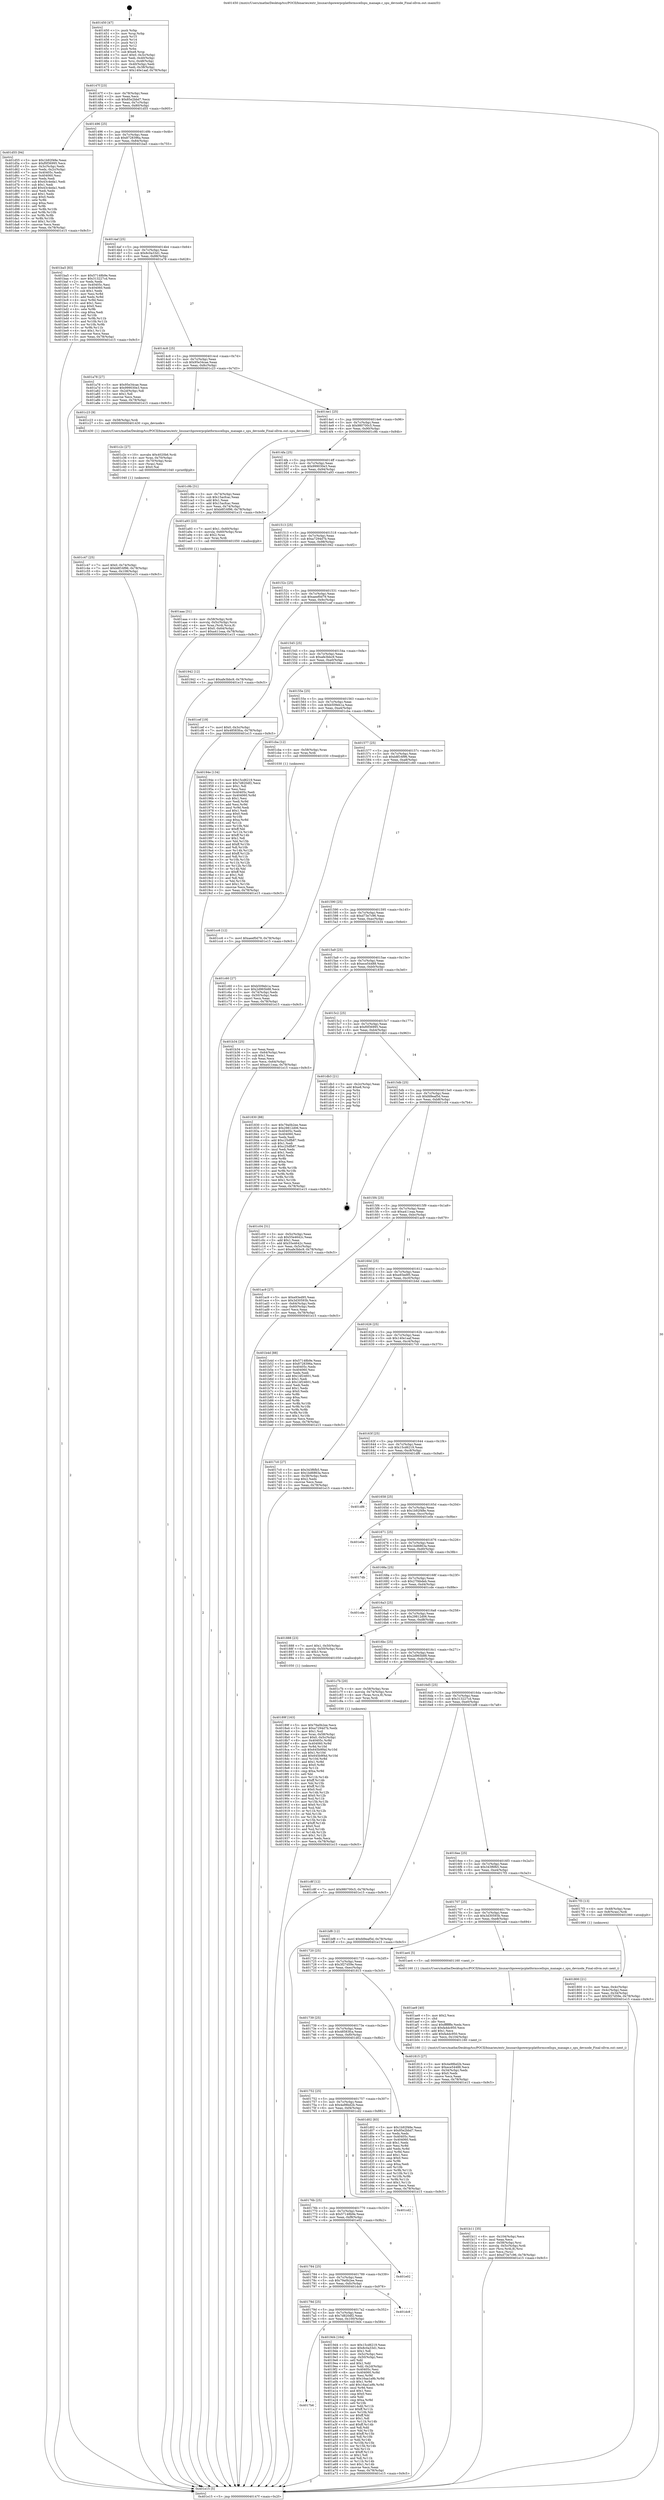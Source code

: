 digraph "0x401450" {
  label = "0x401450 (/mnt/c/Users/mathe/Desktop/tcc/POCII/binaries/extr_linuxarchpowerpcplatformscellspu_manage.c_spu_devnode_Final-ollvm.out::main(0))"
  labelloc = "t"
  node[shape=record]

  Entry [label="",width=0.3,height=0.3,shape=circle,fillcolor=black,style=filled]
  "0x40147f" [label="{
     0x40147f [23]\l
     | [instrs]\l
     &nbsp;&nbsp;0x40147f \<+3\>: mov -0x78(%rbp),%eax\l
     &nbsp;&nbsp;0x401482 \<+2\>: mov %eax,%ecx\l
     &nbsp;&nbsp;0x401484 \<+6\>: sub $0x85e2bbd7,%ecx\l
     &nbsp;&nbsp;0x40148a \<+3\>: mov %eax,-0x7c(%rbp)\l
     &nbsp;&nbsp;0x40148d \<+3\>: mov %ecx,-0x80(%rbp)\l
     &nbsp;&nbsp;0x401490 \<+6\>: je 0000000000401d55 \<main+0x905\>\l
  }"]
  "0x401d55" [label="{
     0x401d55 [94]\l
     | [instrs]\l
     &nbsp;&nbsp;0x401d55 \<+5\>: mov $0x1b92f48e,%eax\l
     &nbsp;&nbsp;0x401d5a \<+5\>: mov $0xf0f36995,%ecx\l
     &nbsp;&nbsp;0x401d5f \<+3\>: mov -0x3c(%rbp),%edx\l
     &nbsp;&nbsp;0x401d62 \<+3\>: mov %edx,-0x2c(%rbp)\l
     &nbsp;&nbsp;0x401d65 \<+7\>: mov 0x40405c,%edx\l
     &nbsp;&nbsp;0x401d6c \<+7\>: mov 0x404060,%esi\l
     &nbsp;&nbsp;0x401d73 \<+2\>: mov %edx,%edi\l
     &nbsp;&nbsp;0x401d75 \<+6\>: sub $0x43c4eda1,%edi\l
     &nbsp;&nbsp;0x401d7b \<+3\>: sub $0x1,%edi\l
     &nbsp;&nbsp;0x401d7e \<+6\>: add $0x43c4eda1,%edi\l
     &nbsp;&nbsp;0x401d84 \<+3\>: imul %edi,%edx\l
     &nbsp;&nbsp;0x401d87 \<+3\>: and $0x1,%edx\l
     &nbsp;&nbsp;0x401d8a \<+3\>: cmp $0x0,%edx\l
     &nbsp;&nbsp;0x401d8d \<+4\>: sete %r8b\l
     &nbsp;&nbsp;0x401d91 \<+3\>: cmp $0xa,%esi\l
     &nbsp;&nbsp;0x401d94 \<+4\>: setl %r9b\l
     &nbsp;&nbsp;0x401d98 \<+3\>: mov %r8b,%r10b\l
     &nbsp;&nbsp;0x401d9b \<+3\>: and %r9b,%r10b\l
     &nbsp;&nbsp;0x401d9e \<+3\>: xor %r9b,%r8b\l
     &nbsp;&nbsp;0x401da1 \<+3\>: or %r8b,%r10b\l
     &nbsp;&nbsp;0x401da4 \<+4\>: test $0x1,%r10b\l
     &nbsp;&nbsp;0x401da8 \<+3\>: cmovne %ecx,%eax\l
     &nbsp;&nbsp;0x401dab \<+3\>: mov %eax,-0x78(%rbp)\l
     &nbsp;&nbsp;0x401dae \<+5\>: jmp 0000000000401e15 \<main+0x9c5\>\l
  }"]
  "0x401496" [label="{
     0x401496 [25]\l
     | [instrs]\l
     &nbsp;&nbsp;0x401496 \<+5\>: jmp 000000000040149b \<main+0x4b\>\l
     &nbsp;&nbsp;0x40149b \<+3\>: mov -0x7c(%rbp),%eax\l
     &nbsp;&nbsp;0x40149e \<+5\>: sub $0x8728396a,%eax\l
     &nbsp;&nbsp;0x4014a3 \<+6\>: mov %eax,-0x84(%rbp)\l
     &nbsp;&nbsp;0x4014a9 \<+6\>: je 0000000000401ba5 \<main+0x755\>\l
  }"]
  Exit [label="",width=0.3,height=0.3,shape=circle,fillcolor=black,style=filled,peripheries=2]
  "0x401ba5" [label="{
     0x401ba5 [83]\l
     | [instrs]\l
     &nbsp;&nbsp;0x401ba5 \<+5\>: mov $0x57148b9e,%eax\l
     &nbsp;&nbsp;0x401baa \<+5\>: mov $0x313227cd,%ecx\l
     &nbsp;&nbsp;0x401baf \<+2\>: xor %edx,%edx\l
     &nbsp;&nbsp;0x401bb1 \<+7\>: mov 0x40405c,%esi\l
     &nbsp;&nbsp;0x401bb8 \<+7\>: mov 0x404060,%edi\l
     &nbsp;&nbsp;0x401bbf \<+3\>: sub $0x1,%edx\l
     &nbsp;&nbsp;0x401bc2 \<+3\>: mov %esi,%r8d\l
     &nbsp;&nbsp;0x401bc5 \<+3\>: add %edx,%r8d\l
     &nbsp;&nbsp;0x401bc8 \<+4\>: imul %r8d,%esi\l
     &nbsp;&nbsp;0x401bcc \<+3\>: and $0x1,%esi\l
     &nbsp;&nbsp;0x401bcf \<+3\>: cmp $0x0,%esi\l
     &nbsp;&nbsp;0x401bd2 \<+4\>: sete %r9b\l
     &nbsp;&nbsp;0x401bd6 \<+3\>: cmp $0xa,%edi\l
     &nbsp;&nbsp;0x401bd9 \<+4\>: setl %r10b\l
     &nbsp;&nbsp;0x401bdd \<+3\>: mov %r9b,%r11b\l
     &nbsp;&nbsp;0x401be0 \<+3\>: and %r10b,%r11b\l
     &nbsp;&nbsp;0x401be3 \<+3\>: xor %r10b,%r9b\l
     &nbsp;&nbsp;0x401be6 \<+3\>: or %r9b,%r11b\l
     &nbsp;&nbsp;0x401be9 \<+4\>: test $0x1,%r11b\l
     &nbsp;&nbsp;0x401bed \<+3\>: cmovne %ecx,%eax\l
     &nbsp;&nbsp;0x401bf0 \<+3\>: mov %eax,-0x78(%rbp)\l
     &nbsp;&nbsp;0x401bf3 \<+5\>: jmp 0000000000401e15 \<main+0x9c5\>\l
  }"]
  "0x4014af" [label="{
     0x4014af [25]\l
     | [instrs]\l
     &nbsp;&nbsp;0x4014af \<+5\>: jmp 00000000004014b4 \<main+0x64\>\l
     &nbsp;&nbsp;0x4014b4 \<+3\>: mov -0x7c(%rbp),%eax\l
     &nbsp;&nbsp;0x4014b7 \<+5\>: sub $0x8c0a33d1,%eax\l
     &nbsp;&nbsp;0x4014bc \<+6\>: mov %eax,-0x88(%rbp)\l
     &nbsp;&nbsp;0x4014c2 \<+6\>: je 0000000000401a78 \<main+0x628\>\l
  }"]
  "0x401cc6" [label="{
     0x401cc6 [12]\l
     | [instrs]\l
     &nbsp;&nbsp;0x401cc6 \<+7\>: movl $0xaeef0d79,-0x78(%rbp)\l
     &nbsp;&nbsp;0x401ccd \<+5\>: jmp 0000000000401e15 \<main+0x9c5\>\l
  }"]
  "0x401a78" [label="{
     0x401a78 [27]\l
     | [instrs]\l
     &nbsp;&nbsp;0x401a78 \<+5\>: mov $0x95e34cae,%eax\l
     &nbsp;&nbsp;0x401a7d \<+5\>: mov $0x999030e3,%ecx\l
     &nbsp;&nbsp;0x401a82 \<+3\>: mov -0x2d(%rbp),%dl\l
     &nbsp;&nbsp;0x401a85 \<+3\>: test $0x1,%dl\l
     &nbsp;&nbsp;0x401a88 \<+3\>: cmovne %ecx,%eax\l
     &nbsp;&nbsp;0x401a8b \<+3\>: mov %eax,-0x78(%rbp)\l
     &nbsp;&nbsp;0x401a8e \<+5\>: jmp 0000000000401e15 \<main+0x9c5\>\l
  }"]
  "0x4014c8" [label="{
     0x4014c8 [25]\l
     | [instrs]\l
     &nbsp;&nbsp;0x4014c8 \<+5\>: jmp 00000000004014cd \<main+0x7d\>\l
     &nbsp;&nbsp;0x4014cd \<+3\>: mov -0x7c(%rbp),%eax\l
     &nbsp;&nbsp;0x4014d0 \<+5\>: sub $0x95e34cae,%eax\l
     &nbsp;&nbsp;0x4014d5 \<+6\>: mov %eax,-0x8c(%rbp)\l
     &nbsp;&nbsp;0x4014db \<+6\>: je 0000000000401c23 \<main+0x7d3\>\l
  }"]
  "0x401c8f" [label="{
     0x401c8f [12]\l
     | [instrs]\l
     &nbsp;&nbsp;0x401c8f \<+7\>: movl $0x980700c5,-0x78(%rbp)\l
     &nbsp;&nbsp;0x401c96 \<+5\>: jmp 0000000000401e15 \<main+0x9c5\>\l
  }"]
  "0x401c23" [label="{
     0x401c23 [9]\l
     | [instrs]\l
     &nbsp;&nbsp;0x401c23 \<+4\>: mov -0x58(%rbp),%rdi\l
     &nbsp;&nbsp;0x401c27 \<+5\>: call 0000000000401430 \<spu_devnode\>\l
     | [calls]\l
     &nbsp;&nbsp;0x401430 \{1\} (/mnt/c/Users/mathe/Desktop/tcc/POCII/binaries/extr_linuxarchpowerpcplatformscellspu_manage.c_spu_devnode_Final-ollvm.out::spu_devnode)\l
  }"]
  "0x4014e1" [label="{
     0x4014e1 [25]\l
     | [instrs]\l
     &nbsp;&nbsp;0x4014e1 \<+5\>: jmp 00000000004014e6 \<main+0x96\>\l
     &nbsp;&nbsp;0x4014e6 \<+3\>: mov -0x7c(%rbp),%eax\l
     &nbsp;&nbsp;0x4014e9 \<+5\>: sub $0x980700c5,%eax\l
     &nbsp;&nbsp;0x4014ee \<+6\>: mov %eax,-0x90(%rbp)\l
     &nbsp;&nbsp;0x4014f4 \<+6\>: je 0000000000401c9b \<main+0x84b\>\l
  }"]
  "0x401c47" [label="{
     0x401c47 [25]\l
     | [instrs]\l
     &nbsp;&nbsp;0x401c47 \<+7\>: movl $0x0,-0x74(%rbp)\l
     &nbsp;&nbsp;0x401c4e \<+7\>: movl $0xb8f16f96,-0x78(%rbp)\l
     &nbsp;&nbsp;0x401c55 \<+6\>: mov %eax,-0x108(%rbp)\l
     &nbsp;&nbsp;0x401c5b \<+5\>: jmp 0000000000401e15 \<main+0x9c5\>\l
  }"]
  "0x401c9b" [label="{
     0x401c9b [31]\l
     | [instrs]\l
     &nbsp;&nbsp;0x401c9b \<+3\>: mov -0x74(%rbp),%eax\l
     &nbsp;&nbsp;0x401c9e \<+5\>: sub $0x15acfcac,%eax\l
     &nbsp;&nbsp;0x401ca3 \<+3\>: add $0x1,%eax\l
     &nbsp;&nbsp;0x401ca6 \<+5\>: add $0x15acfcac,%eax\l
     &nbsp;&nbsp;0x401cab \<+3\>: mov %eax,-0x74(%rbp)\l
     &nbsp;&nbsp;0x401cae \<+7\>: movl $0xb8f16f96,-0x78(%rbp)\l
     &nbsp;&nbsp;0x401cb5 \<+5\>: jmp 0000000000401e15 \<main+0x9c5\>\l
  }"]
  "0x4014fa" [label="{
     0x4014fa [25]\l
     | [instrs]\l
     &nbsp;&nbsp;0x4014fa \<+5\>: jmp 00000000004014ff \<main+0xaf\>\l
     &nbsp;&nbsp;0x4014ff \<+3\>: mov -0x7c(%rbp),%eax\l
     &nbsp;&nbsp;0x401502 \<+5\>: sub $0x999030e3,%eax\l
     &nbsp;&nbsp;0x401507 \<+6\>: mov %eax,-0x94(%rbp)\l
     &nbsp;&nbsp;0x40150d \<+6\>: je 0000000000401a93 \<main+0x643\>\l
  }"]
  "0x401c2c" [label="{
     0x401c2c [27]\l
     | [instrs]\l
     &nbsp;&nbsp;0x401c2c \<+10\>: movabs $0x4020b6,%rdi\l
     &nbsp;&nbsp;0x401c36 \<+4\>: mov %rax,-0x70(%rbp)\l
     &nbsp;&nbsp;0x401c3a \<+4\>: mov -0x70(%rbp),%rax\l
     &nbsp;&nbsp;0x401c3e \<+2\>: mov (%rax),%esi\l
     &nbsp;&nbsp;0x401c40 \<+2\>: mov $0x0,%al\l
     &nbsp;&nbsp;0x401c42 \<+5\>: call 0000000000401040 \<printf@plt\>\l
     | [calls]\l
     &nbsp;&nbsp;0x401040 \{1\} (unknown)\l
  }"]
  "0x401a93" [label="{
     0x401a93 [23]\l
     | [instrs]\l
     &nbsp;&nbsp;0x401a93 \<+7\>: movl $0x1,-0x60(%rbp)\l
     &nbsp;&nbsp;0x401a9a \<+4\>: movslq -0x60(%rbp),%rax\l
     &nbsp;&nbsp;0x401a9e \<+4\>: shl $0x2,%rax\l
     &nbsp;&nbsp;0x401aa2 \<+3\>: mov %rax,%rdi\l
     &nbsp;&nbsp;0x401aa5 \<+5\>: call 0000000000401050 \<malloc@plt\>\l
     | [calls]\l
     &nbsp;&nbsp;0x401050 \{1\} (unknown)\l
  }"]
  "0x401513" [label="{
     0x401513 [25]\l
     | [instrs]\l
     &nbsp;&nbsp;0x401513 \<+5\>: jmp 0000000000401518 \<main+0xc8\>\l
     &nbsp;&nbsp;0x401518 \<+3\>: mov -0x7c(%rbp),%eax\l
     &nbsp;&nbsp;0x40151b \<+5\>: sub $0xa7294d7b,%eax\l
     &nbsp;&nbsp;0x401520 \<+6\>: mov %eax,-0x98(%rbp)\l
     &nbsp;&nbsp;0x401526 \<+6\>: je 0000000000401942 \<main+0x4f2\>\l
  }"]
  "0x401b11" [label="{
     0x401b11 [35]\l
     | [instrs]\l
     &nbsp;&nbsp;0x401b11 \<+6\>: mov -0x104(%rbp),%ecx\l
     &nbsp;&nbsp;0x401b17 \<+3\>: imul %eax,%ecx\l
     &nbsp;&nbsp;0x401b1a \<+4\>: mov -0x58(%rbp),%rsi\l
     &nbsp;&nbsp;0x401b1e \<+4\>: movslq -0x5c(%rbp),%rdi\l
     &nbsp;&nbsp;0x401b22 \<+4\>: mov (%rsi,%rdi,8),%rsi\l
     &nbsp;&nbsp;0x401b26 \<+2\>: mov %ecx,(%rsi)\l
     &nbsp;&nbsp;0x401b28 \<+7\>: movl $0xd73e7c96,-0x78(%rbp)\l
     &nbsp;&nbsp;0x401b2f \<+5\>: jmp 0000000000401e15 \<main+0x9c5\>\l
  }"]
  "0x401942" [label="{
     0x401942 [12]\l
     | [instrs]\l
     &nbsp;&nbsp;0x401942 \<+7\>: movl $0xafe3bbc9,-0x78(%rbp)\l
     &nbsp;&nbsp;0x401949 \<+5\>: jmp 0000000000401e15 \<main+0x9c5\>\l
  }"]
  "0x40152c" [label="{
     0x40152c [25]\l
     | [instrs]\l
     &nbsp;&nbsp;0x40152c \<+5\>: jmp 0000000000401531 \<main+0xe1\>\l
     &nbsp;&nbsp;0x401531 \<+3\>: mov -0x7c(%rbp),%eax\l
     &nbsp;&nbsp;0x401534 \<+5\>: sub $0xaeef0d79,%eax\l
     &nbsp;&nbsp;0x401539 \<+6\>: mov %eax,-0x9c(%rbp)\l
     &nbsp;&nbsp;0x40153f \<+6\>: je 0000000000401cef \<main+0x89f\>\l
  }"]
  "0x401ae9" [label="{
     0x401ae9 [40]\l
     | [instrs]\l
     &nbsp;&nbsp;0x401ae9 \<+5\>: mov $0x2,%ecx\l
     &nbsp;&nbsp;0x401aee \<+1\>: cltd\l
     &nbsp;&nbsp;0x401aef \<+2\>: idiv %ecx\l
     &nbsp;&nbsp;0x401af1 \<+6\>: imul $0xfffffffe,%edx,%ecx\l
     &nbsp;&nbsp;0x401af7 \<+6\>: sub $0xfa4dc950,%ecx\l
     &nbsp;&nbsp;0x401afd \<+3\>: add $0x1,%ecx\l
     &nbsp;&nbsp;0x401b00 \<+6\>: add $0xfa4dc950,%ecx\l
     &nbsp;&nbsp;0x401b06 \<+6\>: mov %ecx,-0x104(%rbp)\l
     &nbsp;&nbsp;0x401b0c \<+5\>: call 0000000000401160 \<next_i\>\l
     | [calls]\l
     &nbsp;&nbsp;0x401160 \{1\} (/mnt/c/Users/mathe/Desktop/tcc/POCII/binaries/extr_linuxarchpowerpcplatformscellspu_manage.c_spu_devnode_Final-ollvm.out::next_i)\l
  }"]
  "0x401cef" [label="{
     0x401cef [19]\l
     | [instrs]\l
     &nbsp;&nbsp;0x401cef \<+7\>: movl $0x0,-0x3c(%rbp)\l
     &nbsp;&nbsp;0x401cf6 \<+7\>: movl $0x48583fca,-0x78(%rbp)\l
     &nbsp;&nbsp;0x401cfd \<+5\>: jmp 0000000000401e15 \<main+0x9c5\>\l
  }"]
  "0x401545" [label="{
     0x401545 [25]\l
     | [instrs]\l
     &nbsp;&nbsp;0x401545 \<+5\>: jmp 000000000040154a \<main+0xfa\>\l
     &nbsp;&nbsp;0x40154a \<+3\>: mov -0x7c(%rbp),%eax\l
     &nbsp;&nbsp;0x40154d \<+5\>: sub $0xafe3bbc9,%eax\l
     &nbsp;&nbsp;0x401552 \<+6\>: mov %eax,-0xa0(%rbp)\l
     &nbsp;&nbsp;0x401558 \<+6\>: je 000000000040194e \<main+0x4fe\>\l
  }"]
  "0x401aaa" [label="{
     0x401aaa [31]\l
     | [instrs]\l
     &nbsp;&nbsp;0x401aaa \<+4\>: mov -0x58(%rbp),%rdi\l
     &nbsp;&nbsp;0x401aae \<+4\>: movslq -0x5c(%rbp),%rcx\l
     &nbsp;&nbsp;0x401ab2 \<+4\>: mov %rax,(%rdi,%rcx,8)\l
     &nbsp;&nbsp;0x401ab6 \<+7\>: movl $0x0,-0x64(%rbp)\l
     &nbsp;&nbsp;0x401abd \<+7\>: movl $0xa411eaa,-0x78(%rbp)\l
     &nbsp;&nbsp;0x401ac4 \<+5\>: jmp 0000000000401e15 \<main+0x9c5\>\l
  }"]
  "0x40194e" [label="{
     0x40194e [134]\l
     | [instrs]\l
     &nbsp;&nbsp;0x40194e \<+5\>: mov $0x15cd6219,%eax\l
     &nbsp;&nbsp;0x401953 \<+5\>: mov $0x7d820df2,%ecx\l
     &nbsp;&nbsp;0x401958 \<+2\>: mov $0x1,%dl\l
     &nbsp;&nbsp;0x40195a \<+2\>: xor %esi,%esi\l
     &nbsp;&nbsp;0x40195c \<+7\>: mov 0x40405c,%edi\l
     &nbsp;&nbsp;0x401963 \<+8\>: mov 0x404060,%r8d\l
     &nbsp;&nbsp;0x40196b \<+3\>: sub $0x1,%esi\l
     &nbsp;&nbsp;0x40196e \<+3\>: mov %edi,%r9d\l
     &nbsp;&nbsp;0x401971 \<+3\>: add %esi,%r9d\l
     &nbsp;&nbsp;0x401974 \<+4\>: imul %r9d,%edi\l
     &nbsp;&nbsp;0x401978 \<+3\>: and $0x1,%edi\l
     &nbsp;&nbsp;0x40197b \<+3\>: cmp $0x0,%edi\l
     &nbsp;&nbsp;0x40197e \<+4\>: sete %r10b\l
     &nbsp;&nbsp;0x401982 \<+4\>: cmp $0xa,%r8d\l
     &nbsp;&nbsp;0x401986 \<+4\>: setl %r11b\l
     &nbsp;&nbsp;0x40198a \<+3\>: mov %r10b,%bl\l
     &nbsp;&nbsp;0x40198d \<+3\>: xor $0xff,%bl\l
     &nbsp;&nbsp;0x401990 \<+3\>: mov %r11b,%r14b\l
     &nbsp;&nbsp;0x401993 \<+4\>: xor $0xff,%r14b\l
     &nbsp;&nbsp;0x401997 \<+3\>: xor $0x1,%dl\l
     &nbsp;&nbsp;0x40199a \<+3\>: mov %bl,%r15b\l
     &nbsp;&nbsp;0x40199d \<+4\>: and $0xff,%r15b\l
     &nbsp;&nbsp;0x4019a1 \<+3\>: and %dl,%r10b\l
     &nbsp;&nbsp;0x4019a4 \<+3\>: mov %r14b,%r12b\l
     &nbsp;&nbsp;0x4019a7 \<+4\>: and $0xff,%r12b\l
     &nbsp;&nbsp;0x4019ab \<+3\>: and %dl,%r11b\l
     &nbsp;&nbsp;0x4019ae \<+3\>: or %r10b,%r15b\l
     &nbsp;&nbsp;0x4019b1 \<+3\>: or %r11b,%r12b\l
     &nbsp;&nbsp;0x4019b4 \<+3\>: xor %r12b,%r15b\l
     &nbsp;&nbsp;0x4019b7 \<+3\>: or %r14b,%bl\l
     &nbsp;&nbsp;0x4019ba \<+3\>: xor $0xff,%bl\l
     &nbsp;&nbsp;0x4019bd \<+3\>: or $0x1,%dl\l
     &nbsp;&nbsp;0x4019c0 \<+2\>: and %dl,%bl\l
     &nbsp;&nbsp;0x4019c2 \<+3\>: or %bl,%r15b\l
     &nbsp;&nbsp;0x4019c5 \<+4\>: test $0x1,%r15b\l
     &nbsp;&nbsp;0x4019c9 \<+3\>: cmovne %ecx,%eax\l
     &nbsp;&nbsp;0x4019cc \<+3\>: mov %eax,-0x78(%rbp)\l
     &nbsp;&nbsp;0x4019cf \<+5\>: jmp 0000000000401e15 \<main+0x9c5\>\l
  }"]
  "0x40155e" [label="{
     0x40155e [25]\l
     | [instrs]\l
     &nbsp;&nbsp;0x40155e \<+5\>: jmp 0000000000401563 \<main+0x113\>\l
     &nbsp;&nbsp;0x401563 \<+3\>: mov -0x7c(%rbp),%eax\l
     &nbsp;&nbsp;0x401566 \<+5\>: sub $0xb509eb1a,%eax\l
     &nbsp;&nbsp;0x40156b \<+6\>: mov %eax,-0xa4(%rbp)\l
     &nbsp;&nbsp;0x401571 \<+6\>: je 0000000000401cba \<main+0x86a\>\l
  }"]
  "0x4017b6" [label="{
     0x4017b6\l
  }", style=dashed]
  "0x401cba" [label="{
     0x401cba [12]\l
     | [instrs]\l
     &nbsp;&nbsp;0x401cba \<+4\>: mov -0x58(%rbp),%rax\l
     &nbsp;&nbsp;0x401cbe \<+3\>: mov %rax,%rdi\l
     &nbsp;&nbsp;0x401cc1 \<+5\>: call 0000000000401030 \<free@plt\>\l
     | [calls]\l
     &nbsp;&nbsp;0x401030 \{1\} (unknown)\l
  }"]
  "0x401577" [label="{
     0x401577 [25]\l
     | [instrs]\l
     &nbsp;&nbsp;0x401577 \<+5\>: jmp 000000000040157c \<main+0x12c\>\l
     &nbsp;&nbsp;0x40157c \<+3\>: mov -0x7c(%rbp),%eax\l
     &nbsp;&nbsp;0x40157f \<+5\>: sub $0xb8f16f96,%eax\l
     &nbsp;&nbsp;0x401584 \<+6\>: mov %eax,-0xa8(%rbp)\l
     &nbsp;&nbsp;0x40158a \<+6\>: je 0000000000401c60 \<main+0x810\>\l
  }"]
  "0x4019d4" [label="{
     0x4019d4 [164]\l
     | [instrs]\l
     &nbsp;&nbsp;0x4019d4 \<+5\>: mov $0x15cd6219,%eax\l
     &nbsp;&nbsp;0x4019d9 \<+5\>: mov $0x8c0a33d1,%ecx\l
     &nbsp;&nbsp;0x4019de \<+2\>: mov $0x1,%dl\l
     &nbsp;&nbsp;0x4019e0 \<+3\>: mov -0x5c(%rbp),%esi\l
     &nbsp;&nbsp;0x4019e3 \<+3\>: cmp -0x50(%rbp),%esi\l
     &nbsp;&nbsp;0x4019e6 \<+4\>: setl %dil\l
     &nbsp;&nbsp;0x4019ea \<+4\>: and $0x1,%dil\l
     &nbsp;&nbsp;0x4019ee \<+4\>: mov %dil,-0x2d(%rbp)\l
     &nbsp;&nbsp;0x4019f2 \<+7\>: mov 0x40405c,%esi\l
     &nbsp;&nbsp;0x4019f9 \<+8\>: mov 0x404060,%r8d\l
     &nbsp;&nbsp;0x401a01 \<+3\>: mov %esi,%r9d\l
     &nbsp;&nbsp;0x401a04 \<+7\>: sub $0x16aa1a9b,%r9d\l
     &nbsp;&nbsp;0x401a0b \<+4\>: sub $0x1,%r9d\l
     &nbsp;&nbsp;0x401a0f \<+7\>: add $0x16aa1a9b,%r9d\l
     &nbsp;&nbsp;0x401a16 \<+4\>: imul %r9d,%esi\l
     &nbsp;&nbsp;0x401a1a \<+3\>: and $0x1,%esi\l
     &nbsp;&nbsp;0x401a1d \<+3\>: cmp $0x0,%esi\l
     &nbsp;&nbsp;0x401a20 \<+4\>: sete %dil\l
     &nbsp;&nbsp;0x401a24 \<+4\>: cmp $0xa,%r8d\l
     &nbsp;&nbsp;0x401a28 \<+4\>: setl %r10b\l
     &nbsp;&nbsp;0x401a2c \<+3\>: mov %dil,%r11b\l
     &nbsp;&nbsp;0x401a2f \<+4\>: xor $0xff,%r11b\l
     &nbsp;&nbsp;0x401a33 \<+3\>: mov %r10b,%bl\l
     &nbsp;&nbsp;0x401a36 \<+3\>: xor $0xff,%bl\l
     &nbsp;&nbsp;0x401a39 \<+3\>: xor $0x1,%dl\l
     &nbsp;&nbsp;0x401a3c \<+3\>: mov %r11b,%r14b\l
     &nbsp;&nbsp;0x401a3f \<+4\>: and $0xff,%r14b\l
     &nbsp;&nbsp;0x401a43 \<+3\>: and %dl,%dil\l
     &nbsp;&nbsp;0x401a46 \<+3\>: mov %bl,%r15b\l
     &nbsp;&nbsp;0x401a49 \<+4\>: and $0xff,%r15b\l
     &nbsp;&nbsp;0x401a4d \<+3\>: and %dl,%r10b\l
     &nbsp;&nbsp;0x401a50 \<+3\>: or %dil,%r14b\l
     &nbsp;&nbsp;0x401a53 \<+3\>: or %r10b,%r15b\l
     &nbsp;&nbsp;0x401a56 \<+3\>: xor %r15b,%r14b\l
     &nbsp;&nbsp;0x401a59 \<+3\>: or %bl,%r11b\l
     &nbsp;&nbsp;0x401a5c \<+4\>: xor $0xff,%r11b\l
     &nbsp;&nbsp;0x401a60 \<+3\>: or $0x1,%dl\l
     &nbsp;&nbsp;0x401a63 \<+3\>: and %dl,%r11b\l
     &nbsp;&nbsp;0x401a66 \<+3\>: or %r11b,%r14b\l
     &nbsp;&nbsp;0x401a69 \<+4\>: test $0x1,%r14b\l
     &nbsp;&nbsp;0x401a6d \<+3\>: cmovne %ecx,%eax\l
     &nbsp;&nbsp;0x401a70 \<+3\>: mov %eax,-0x78(%rbp)\l
     &nbsp;&nbsp;0x401a73 \<+5\>: jmp 0000000000401e15 \<main+0x9c5\>\l
  }"]
  "0x401c60" [label="{
     0x401c60 [27]\l
     | [instrs]\l
     &nbsp;&nbsp;0x401c60 \<+5\>: mov $0xb509eb1a,%eax\l
     &nbsp;&nbsp;0x401c65 \<+5\>: mov $0x2d965b88,%ecx\l
     &nbsp;&nbsp;0x401c6a \<+3\>: mov -0x74(%rbp),%edx\l
     &nbsp;&nbsp;0x401c6d \<+3\>: cmp -0x50(%rbp),%edx\l
     &nbsp;&nbsp;0x401c70 \<+3\>: cmovl %ecx,%eax\l
     &nbsp;&nbsp;0x401c73 \<+3\>: mov %eax,-0x78(%rbp)\l
     &nbsp;&nbsp;0x401c76 \<+5\>: jmp 0000000000401e15 \<main+0x9c5\>\l
  }"]
  "0x401590" [label="{
     0x401590 [25]\l
     | [instrs]\l
     &nbsp;&nbsp;0x401590 \<+5\>: jmp 0000000000401595 \<main+0x145\>\l
     &nbsp;&nbsp;0x401595 \<+3\>: mov -0x7c(%rbp),%eax\l
     &nbsp;&nbsp;0x401598 \<+5\>: sub $0xd73e7c96,%eax\l
     &nbsp;&nbsp;0x40159d \<+6\>: mov %eax,-0xac(%rbp)\l
     &nbsp;&nbsp;0x4015a3 \<+6\>: je 0000000000401b34 \<main+0x6e4\>\l
  }"]
  "0x40179d" [label="{
     0x40179d [25]\l
     | [instrs]\l
     &nbsp;&nbsp;0x40179d \<+5\>: jmp 00000000004017a2 \<main+0x352\>\l
     &nbsp;&nbsp;0x4017a2 \<+3\>: mov -0x7c(%rbp),%eax\l
     &nbsp;&nbsp;0x4017a5 \<+5\>: sub $0x7d820df2,%eax\l
     &nbsp;&nbsp;0x4017aa \<+6\>: mov %eax,-0x100(%rbp)\l
     &nbsp;&nbsp;0x4017b0 \<+6\>: je 00000000004019d4 \<main+0x584\>\l
  }"]
  "0x401b34" [label="{
     0x401b34 [25]\l
     | [instrs]\l
     &nbsp;&nbsp;0x401b34 \<+2\>: xor %eax,%eax\l
     &nbsp;&nbsp;0x401b36 \<+3\>: mov -0x64(%rbp),%ecx\l
     &nbsp;&nbsp;0x401b39 \<+3\>: sub $0x1,%eax\l
     &nbsp;&nbsp;0x401b3c \<+2\>: sub %eax,%ecx\l
     &nbsp;&nbsp;0x401b3e \<+3\>: mov %ecx,-0x64(%rbp)\l
     &nbsp;&nbsp;0x401b41 \<+7\>: movl $0xa411eaa,-0x78(%rbp)\l
     &nbsp;&nbsp;0x401b48 \<+5\>: jmp 0000000000401e15 \<main+0x9c5\>\l
  }"]
  "0x4015a9" [label="{
     0x4015a9 [25]\l
     | [instrs]\l
     &nbsp;&nbsp;0x4015a9 \<+5\>: jmp 00000000004015ae \<main+0x15e\>\l
     &nbsp;&nbsp;0x4015ae \<+3\>: mov -0x7c(%rbp),%eax\l
     &nbsp;&nbsp;0x4015b1 \<+5\>: sub $0xece54488,%eax\l
     &nbsp;&nbsp;0x4015b6 \<+6\>: mov %eax,-0xb0(%rbp)\l
     &nbsp;&nbsp;0x4015bc \<+6\>: je 0000000000401830 \<main+0x3e0\>\l
  }"]
  "0x401dc8" [label="{
     0x401dc8\l
  }", style=dashed]
  "0x401830" [label="{
     0x401830 [88]\l
     | [instrs]\l
     &nbsp;&nbsp;0x401830 \<+5\>: mov $0x79a0b2ee,%eax\l
     &nbsp;&nbsp;0x401835 \<+5\>: mov $0x29812d06,%ecx\l
     &nbsp;&nbsp;0x40183a \<+7\>: mov 0x40405c,%edx\l
     &nbsp;&nbsp;0x401841 \<+7\>: mov 0x404060,%esi\l
     &nbsp;&nbsp;0x401848 \<+2\>: mov %edx,%edi\l
     &nbsp;&nbsp;0x40184a \<+6\>: add $0xc25dfb87,%edi\l
     &nbsp;&nbsp;0x401850 \<+3\>: sub $0x1,%edi\l
     &nbsp;&nbsp;0x401853 \<+6\>: sub $0xc25dfb87,%edi\l
     &nbsp;&nbsp;0x401859 \<+3\>: imul %edi,%edx\l
     &nbsp;&nbsp;0x40185c \<+3\>: and $0x1,%edx\l
     &nbsp;&nbsp;0x40185f \<+3\>: cmp $0x0,%edx\l
     &nbsp;&nbsp;0x401862 \<+4\>: sete %r8b\l
     &nbsp;&nbsp;0x401866 \<+3\>: cmp $0xa,%esi\l
     &nbsp;&nbsp;0x401869 \<+4\>: setl %r9b\l
     &nbsp;&nbsp;0x40186d \<+3\>: mov %r8b,%r10b\l
     &nbsp;&nbsp;0x401870 \<+3\>: and %r9b,%r10b\l
     &nbsp;&nbsp;0x401873 \<+3\>: xor %r9b,%r8b\l
     &nbsp;&nbsp;0x401876 \<+3\>: or %r8b,%r10b\l
     &nbsp;&nbsp;0x401879 \<+4\>: test $0x1,%r10b\l
     &nbsp;&nbsp;0x40187d \<+3\>: cmovne %ecx,%eax\l
     &nbsp;&nbsp;0x401880 \<+3\>: mov %eax,-0x78(%rbp)\l
     &nbsp;&nbsp;0x401883 \<+5\>: jmp 0000000000401e15 \<main+0x9c5\>\l
  }"]
  "0x4015c2" [label="{
     0x4015c2 [25]\l
     | [instrs]\l
     &nbsp;&nbsp;0x4015c2 \<+5\>: jmp 00000000004015c7 \<main+0x177\>\l
     &nbsp;&nbsp;0x4015c7 \<+3\>: mov -0x7c(%rbp),%eax\l
     &nbsp;&nbsp;0x4015ca \<+5\>: sub $0xf0f36995,%eax\l
     &nbsp;&nbsp;0x4015cf \<+6\>: mov %eax,-0xb4(%rbp)\l
     &nbsp;&nbsp;0x4015d5 \<+6\>: je 0000000000401db3 \<main+0x963\>\l
  }"]
  "0x401784" [label="{
     0x401784 [25]\l
     | [instrs]\l
     &nbsp;&nbsp;0x401784 \<+5\>: jmp 0000000000401789 \<main+0x339\>\l
     &nbsp;&nbsp;0x401789 \<+3\>: mov -0x7c(%rbp),%eax\l
     &nbsp;&nbsp;0x40178c \<+5\>: sub $0x79a0b2ee,%eax\l
     &nbsp;&nbsp;0x401791 \<+6\>: mov %eax,-0xfc(%rbp)\l
     &nbsp;&nbsp;0x401797 \<+6\>: je 0000000000401dc8 \<main+0x978\>\l
  }"]
  "0x401db3" [label="{
     0x401db3 [21]\l
     | [instrs]\l
     &nbsp;&nbsp;0x401db3 \<+3\>: mov -0x2c(%rbp),%eax\l
     &nbsp;&nbsp;0x401db6 \<+7\>: add $0xe8,%rsp\l
     &nbsp;&nbsp;0x401dbd \<+1\>: pop %rbx\l
     &nbsp;&nbsp;0x401dbe \<+2\>: pop %r12\l
     &nbsp;&nbsp;0x401dc0 \<+2\>: pop %r13\l
     &nbsp;&nbsp;0x401dc2 \<+2\>: pop %r14\l
     &nbsp;&nbsp;0x401dc4 \<+2\>: pop %r15\l
     &nbsp;&nbsp;0x401dc6 \<+1\>: pop %rbp\l
     &nbsp;&nbsp;0x401dc7 \<+1\>: ret\l
  }"]
  "0x4015db" [label="{
     0x4015db [25]\l
     | [instrs]\l
     &nbsp;&nbsp;0x4015db \<+5\>: jmp 00000000004015e0 \<main+0x190\>\l
     &nbsp;&nbsp;0x4015e0 \<+3\>: mov -0x7c(%rbp),%eax\l
     &nbsp;&nbsp;0x4015e3 \<+5\>: sub $0xfd9eaf5d,%eax\l
     &nbsp;&nbsp;0x4015e8 \<+6\>: mov %eax,-0xb8(%rbp)\l
     &nbsp;&nbsp;0x4015ee \<+6\>: je 0000000000401c04 \<main+0x7b4\>\l
  }"]
  "0x401e02" [label="{
     0x401e02\l
  }", style=dashed]
  "0x401c04" [label="{
     0x401c04 [31]\l
     | [instrs]\l
     &nbsp;&nbsp;0x401c04 \<+3\>: mov -0x5c(%rbp),%eax\l
     &nbsp;&nbsp;0x401c07 \<+5\>: sub $0x55e4642c,%eax\l
     &nbsp;&nbsp;0x401c0c \<+3\>: add $0x1,%eax\l
     &nbsp;&nbsp;0x401c0f \<+5\>: add $0x55e4642c,%eax\l
     &nbsp;&nbsp;0x401c14 \<+3\>: mov %eax,-0x5c(%rbp)\l
     &nbsp;&nbsp;0x401c17 \<+7\>: movl $0xafe3bbc9,-0x78(%rbp)\l
     &nbsp;&nbsp;0x401c1e \<+5\>: jmp 0000000000401e15 \<main+0x9c5\>\l
  }"]
  "0x4015f4" [label="{
     0x4015f4 [25]\l
     | [instrs]\l
     &nbsp;&nbsp;0x4015f4 \<+5\>: jmp 00000000004015f9 \<main+0x1a9\>\l
     &nbsp;&nbsp;0x4015f9 \<+3\>: mov -0x7c(%rbp),%eax\l
     &nbsp;&nbsp;0x4015fc \<+5\>: sub $0xa411eaa,%eax\l
     &nbsp;&nbsp;0x401601 \<+6\>: mov %eax,-0xbc(%rbp)\l
     &nbsp;&nbsp;0x401607 \<+6\>: je 0000000000401ac9 \<main+0x679\>\l
  }"]
  "0x40176b" [label="{
     0x40176b [25]\l
     | [instrs]\l
     &nbsp;&nbsp;0x40176b \<+5\>: jmp 0000000000401770 \<main+0x320\>\l
     &nbsp;&nbsp;0x401770 \<+3\>: mov -0x7c(%rbp),%eax\l
     &nbsp;&nbsp;0x401773 \<+5\>: sub $0x57148b9e,%eax\l
     &nbsp;&nbsp;0x401778 \<+6\>: mov %eax,-0xf8(%rbp)\l
     &nbsp;&nbsp;0x40177e \<+6\>: je 0000000000401e02 \<main+0x9b2\>\l
  }"]
  "0x401ac9" [label="{
     0x401ac9 [27]\l
     | [instrs]\l
     &nbsp;&nbsp;0x401ac9 \<+5\>: mov $0xe93ed95,%eax\l
     &nbsp;&nbsp;0x401ace \<+5\>: mov $0x3d30593b,%ecx\l
     &nbsp;&nbsp;0x401ad3 \<+3\>: mov -0x64(%rbp),%edx\l
     &nbsp;&nbsp;0x401ad6 \<+3\>: cmp -0x60(%rbp),%edx\l
     &nbsp;&nbsp;0x401ad9 \<+3\>: cmovl %ecx,%eax\l
     &nbsp;&nbsp;0x401adc \<+3\>: mov %eax,-0x78(%rbp)\l
     &nbsp;&nbsp;0x401adf \<+5\>: jmp 0000000000401e15 \<main+0x9c5\>\l
  }"]
  "0x40160d" [label="{
     0x40160d [25]\l
     | [instrs]\l
     &nbsp;&nbsp;0x40160d \<+5\>: jmp 0000000000401612 \<main+0x1c2\>\l
     &nbsp;&nbsp;0x401612 \<+3\>: mov -0x7c(%rbp),%eax\l
     &nbsp;&nbsp;0x401615 \<+5\>: sub $0xe93ed95,%eax\l
     &nbsp;&nbsp;0x40161a \<+6\>: mov %eax,-0xc0(%rbp)\l
     &nbsp;&nbsp;0x401620 \<+6\>: je 0000000000401b4d \<main+0x6fd\>\l
  }"]
  "0x401cd2" [label="{
     0x401cd2\l
  }", style=dashed]
  "0x401b4d" [label="{
     0x401b4d [88]\l
     | [instrs]\l
     &nbsp;&nbsp;0x401b4d \<+5\>: mov $0x57148b9e,%eax\l
     &nbsp;&nbsp;0x401b52 \<+5\>: mov $0x8728396a,%ecx\l
     &nbsp;&nbsp;0x401b57 \<+7\>: mov 0x40405c,%edx\l
     &nbsp;&nbsp;0x401b5e \<+7\>: mov 0x404060,%esi\l
     &nbsp;&nbsp;0x401b65 \<+2\>: mov %edx,%edi\l
     &nbsp;&nbsp;0x401b67 \<+6\>: add $0x14f24601,%edi\l
     &nbsp;&nbsp;0x401b6d \<+3\>: sub $0x1,%edi\l
     &nbsp;&nbsp;0x401b70 \<+6\>: sub $0x14f24601,%edi\l
     &nbsp;&nbsp;0x401b76 \<+3\>: imul %edi,%edx\l
     &nbsp;&nbsp;0x401b79 \<+3\>: and $0x1,%edx\l
     &nbsp;&nbsp;0x401b7c \<+3\>: cmp $0x0,%edx\l
     &nbsp;&nbsp;0x401b7f \<+4\>: sete %r8b\l
     &nbsp;&nbsp;0x401b83 \<+3\>: cmp $0xa,%esi\l
     &nbsp;&nbsp;0x401b86 \<+4\>: setl %r9b\l
     &nbsp;&nbsp;0x401b8a \<+3\>: mov %r8b,%r10b\l
     &nbsp;&nbsp;0x401b8d \<+3\>: and %r9b,%r10b\l
     &nbsp;&nbsp;0x401b90 \<+3\>: xor %r9b,%r8b\l
     &nbsp;&nbsp;0x401b93 \<+3\>: or %r8b,%r10b\l
     &nbsp;&nbsp;0x401b96 \<+4\>: test $0x1,%r10b\l
     &nbsp;&nbsp;0x401b9a \<+3\>: cmovne %ecx,%eax\l
     &nbsp;&nbsp;0x401b9d \<+3\>: mov %eax,-0x78(%rbp)\l
     &nbsp;&nbsp;0x401ba0 \<+5\>: jmp 0000000000401e15 \<main+0x9c5\>\l
  }"]
  "0x401626" [label="{
     0x401626 [25]\l
     | [instrs]\l
     &nbsp;&nbsp;0x401626 \<+5\>: jmp 000000000040162b \<main+0x1db\>\l
     &nbsp;&nbsp;0x40162b \<+3\>: mov -0x7c(%rbp),%eax\l
     &nbsp;&nbsp;0x40162e \<+5\>: sub $0x140e1aaf,%eax\l
     &nbsp;&nbsp;0x401633 \<+6\>: mov %eax,-0xc4(%rbp)\l
     &nbsp;&nbsp;0x401639 \<+6\>: je 00000000004017c0 \<main+0x370\>\l
  }"]
  "0x401752" [label="{
     0x401752 [25]\l
     | [instrs]\l
     &nbsp;&nbsp;0x401752 \<+5\>: jmp 0000000000401757 \<main+0x307\>\l
     &nbsp;&nbsp;0x401757 \<+3\>: mov -0x7c(%rbp),%eax\l
     &nbsp;&nbsp;0x40175a \<+5\>: sub $0x4a98bd2b,%eax\l
     &nbsp;&nbsp;0x40175f \<+6\>: mov %eax,-0xf4(%rbp)\l
     &nbsp;&nbsp;0x401765 \<+6\>: je 0000000000401cd2 \<main+0x882\>\l
  }"]
  "0x4017c0" [label="{
     0x4017c0 [27]\l
     | [instrs]\l
     &nbsp;&nbsp;0x4017c0 \<+5\>: mov $0x343f6fb5,%eax\l
     &nbsp;&nbsp;0x4017c5 \<+5\>: mov $0x1bd6863a,%ecx\l
     &nbsp;&nbsp;0x4017ca \<+3\>: mov -0x38(%rbp),%edx\l
     &nbsp;&nbsp;0x4017cd \<+3\>: cmp $0x2,%edx\l
     &nbsp;&nbsp;0x4017d0 \<+3\>: cmovne %ecx,%eax\l
     &nbsp;&nbsp;0x4017d3 \<+3\>: mov %eax,-0x78(%rbp)\l
     &nbsp;&nbsp;0x4017d6 \<+5\>: jmp 0000000000401e15 \<main+0x9c5\>\l
  }"]
  "0x40163f" [label="{
     0x40163f [25]\l
     | [instrs]\l
     &nbsp;&nbsp;0x40163f \<+5\>: jmp 0000000000401644 \<main+0x1f4\>\l
     &nbsp;&nbsp;0x401644 \<+3\>: mov -0x7c(%rbp),%eax\l
     &nbsp;&nbsp;0x401647 \<+5\>: sub $0x15cd6219,%eax\l
     &nbsp;&nbsp;0x40164c \<+6\>: mov %eax,-0xc8(%rbp)\l
     &nbsp;&nbsp;0x401652 \<+6\>: je 0000000000401df6 \<main+0x9a6\>\l
  }"]
  "0x401e15" [label="{
     0x401e15 [5]\l
     | [instrs]\l
     &nbsp;&nbsp;0x401e15 \<+5\>: jmp 000000000040147f \<main+0x2f\>\l
  }"]
  "0x401450" [label="{
     0x401450 [47]\l
     | [instrs]\l
     &nbsp;&nbsp;0x401450 \<+1\>: push %rbp\l
     &nbsp;&nbsp;0x401451 \<+3\>: mov %rsp,%rbp\l
     &nbsp;&nbsp;0x401454 \<+2\>: push %r15\l
     &nbsp;&nbsp;0x401456 \<+2\>: push %r14\l
     &nbsp;&nbsp;0x401458 \<+2\>: push %r13\l
     &nbsp;&nbsp;0x40145a \<+2\>: push %r12\l
     &nbsp;&nbsp;0x40145c \<+1\>: push %rbx\l
     &nbsp;&nbsp;0x40145d \<+7\>: sub $0xe8,%rsp\l
     &nbsp;&nbsp;0x401464 \<+7\>: movl $0x0,-0x3c(%rbp)\l
     &nbsp;&nbsp;0x40146b \<+3\>: mov %edi,-0x40(%rbp)\l
     &nbsp;&nbsp;0x40146e \<+4\>: mov %rsi,-0x48(%rbp)\l
     &nbsp;&nbsp;0x401472 \<+3\>: mov -0x40(%rbp),%edi\l
     &nbsp;&nbsp;0x401475 \<+3\>: mov %edi,-0x38(%rbp)\l
     &nbsp;&nbsp;0x401478 \<+7\>: movl $0x140e1aaf,-0x78(%rbp)\l
  }"]
  "0x401d02" [label="{
     0x401d02 [83]\l
     | [instrs]\l
     &nbsp;&nbsp;0x401d02 \<+5\>: mov $0x1b92f48e,%eax\l
     &nbsp;&nbsp;0x401d07 \<+5\>: mov $0x85e2bbd7,%ecx\l
     &nbsp;&nbsp;0x401d0c \<+2\>: xor %edx,%edx\l
     &nbsp;&nbsp;0x401d0e \<+7\>: mov 0x40405c,%esi\l
     &nbsp;&nbsp;0x401d15 \<+7\>: mov 0x404060,%edi\l
     &nbsp;&nbsp;0x401d1c \<+3\>: sub $0x1,%edx\l
     &nbsp;&nbsp;0x401d1f \<+3\>: mov %esi,%r8d\l
     &nbsp;&nbsp;0x401d22 \<+3\>: add %edx,%r8d\l
     &nbsp;&nbsp;0x401d25 \<+4\>: imul %r8d,%esi\l
     &nbsp;&nbsp;0x401d29 \<+3\>: and $0x1,%esi\l
     &nbsp;&nbsp;0x401d2c \<+3\>: cmp $0x0,%esi\l
     &nbsp;&nbsp;0x401d2f \<+4\>: sete %r9b\l
     &nbsp;&nbsp;0x401d33 \<+3\>: cmp $0xa,%edi\l
     &nbsp;&nbsp;0x401d36 \<+4\>: setl %r10b\l
     &nbsp;&nbsp;0x401d3a \<+3\>: mov %r9b,%r11b\l
     &nbsp;&nbsp;0x401d3d \<+3\>: and %r10b,%r11b\l
     &nbsp;&nbsp;0x401d40 \<+3\>: xor %r10b,%r9b\l
     &nbsp;&nbsp;0x401d43 \<+3\>: or %r9b,%r11b\l
     &nbsp;&nbsp;0x401d46 \<+4\>: test $0x1,%r11b\l
     &nbsp;&nbsp;0x401d4a \<+3\>: cmovne %ecx,%eax\l
     &nbsp;&nbsp;0x401d4d \<+3\>: mov %eax,-0x78(%rbp)\l
     &nbsp;&nbsp;0x401d50 \<+5\>: jmp 0000000000401e15 \<main+0x9c5\>\l
  }"]
  "0x401df6" [label="{
     0x401df6\l
  }", style=dashed]
  "0x401658" [label="{
     0x401658 [25]\l
     | [instrs]\l
     &nbsp;&nbsp;0x401658 \<+5\>: jmp 000000000040165d \<main+0x20d\>\l
     &nbsp;&nbsp;0x40165d \<+3\>: mov -0x7c(%rbp),%eax\l
     &nbsp;&nbsp;0x401660 \<+5\>: sub $0x1b92f48e,%eax\l
     &nbsp;&nbsp;0x401665 \<+6\>: mov %eax,-0xcc(%rbp)\l
     &nbsp;&nbsp;0x40166b \<+6\>: je 0000000000401e0e \<main+0x9be\>\l
  }"]
  "0x40189f" [label="{
     0x40189f [163]\l
     | [instrs]\l
     &nbsp;&nbsp;0x40189f \<+5\>: mov $0x79a0b2ee,%ecx\l
     &nbsp;&nbsp;0x4018a4 \<+5\>: mov $0xa7294d7b,%edx\l
     &nbsp;&nbsp;0x4018a9 \<+3\>: mov $0x1,%sil\l
     &nbsp;&nbsp;0x4018ac \<+4\>: mov %rax,-0x58(%rbp)\l
     &nbsp;&nbsp;0x4018b0 \<+7\>: movl $0x0,-0x5c(%rbp)\l
     &nbsp;&nbsp;0x4018b7 \<+8\>: mov 0x40405c,%r8d\l
     &nbsp;&nbsp;0x4018bf \<+8\>: mov 0x404060,%r9d\l
     &nbsp;&nbsp;0x4018c7 \<+3\>: mov %r8d,%r10d\l
     &nbsp;&nbsp;0x4018ca \<+7\>: sub $0x645b9f4d,%r10d\l
     &nbsp;&nbsp;0x4018d1 \<+4\>: sub $0x1,%r10d\l
     &nbsp;&nbsp;0x4018d5 \<+7\>: add $0x645b9f4d,%r10d\l
     &nbsp;&nbsp;0x4018dc \<+4\>: imul %r10d,%r8d\l
     &nbsp;&nbsp;0x4018e0 \<+4\>: and $0x1,%r8d\l
     &nbsp;&nbsp;0x4018e4 \<+4\>: cmp $0x0,%r8d\l
     &nbsp;&nbsp;0x4018e8 \<+4\>: sete %r11b\l
     &nbsp;&nbsp;0x4018ec \<+4\>: cmp $0xa,%r9d\l
     &nbsp;&nbsp;0x4018f0 \<+3\>: setl %bl\l
     &nbsp;&nbsp;0x4018f3 \<+3\>: mov %r11b,%r14b\l
     &nbsp;&nbsp;0x4018f6 \<+4\>: xor $0xff,%r14b\l
     &nbsp;&nbsp;0x4018fa \<+3\>: mov %bl,%r15b\l
     &nbsp;&nbsp;0x4018fd \<+4\>: xor $0xff,%r15b\l
     &nbsp;&nbsp;0x401901 \<+4\>: xor $0x0,%sil\l
     &nbsp;&nbsp;0x401905 \<+3\>: mov %r14b,%r12b\l
     &nbsp;&nbsp;0x401908 \<+4\>: and $0x0,%r12b\l
     &nbsp;&nbsp;0x40190c \<+3\>: and %sil,%r11b\l
     &nbsp;&nbsp;0x40190f \<+3\>: mov %r15b,%r13b\l
     &nbsp;&nbsp;0x401912 \<+4\>: and $0x0,%r13b\l
     &nbsp;&nbsp;0x401916 \<+3\>: and %sil,%bl\l
     &nbsp;&nbsp;0x401919 \<+3\>: or %r11b,%r12b\l
     &nbsp;&nbsp;0x40191c \<+3\>: or %bl,%r13b\l
     &nbsp;&nbsp;0x40191f \<+3\>: xor %r13b,%r12b\l
     &nbsp;&nbsp;0x401922 \<+3\>: or %r15b,%r14b\l
     &nbsp;&nbsp;0x401925 \<+4\>: xor $0xff,%r14b\l
     &nbsp;&nbsp;0x401929 \<+4\>: or $0x0,%sil\l
     &nbsp;&nbsp;0x40192d \<+3\>: and %sil,%r14b\l
     &nbsp;&nbsp;0x401930 \<+3\>: or %r14b,%r12b\l
     &nbsp;&nbsp;0x401933 \<+4\>: test $0x1,%r12b\l
     &nbsp;&nbsp;0x401937 \<+3\>: cmovne %edx,%ecx\l
     &nbsp;&nbsp;0x40193a \<+3\>: mov %ecx,-0x78(%rbp)\l
     &nbsp;&nbsp;0x40193d \<+5\>: jmp 0000000000401e15 \<main+0x9c5\>\l
  }"]
  "0x401e0e" [label="{
     0x401e0e\l
  }", style=dashed]
  "0x401671" [label="{
     0x401671 [25]\l
     | [instrs]\l
     &nbsp;&nbsp;0x401671 \<+5\>: jmp 0000000000401676 \<main+0x226\>\l
     &nbsp;&nbsp;0x401676 \<+3\>: mov -0x7c(%rbp),%eax\l
     &nbsp;&nbsp;0x401679 \<+5\>: sub $0x1bd6863a,%eax\l
     &nbsp;&nbsp;0x40167e \<+6\>: mov %eax,-0xd0(%rbp)\l
     &nbsp;&nbsp;0x401684 \<+6\>: je 00000000004017db \<main+0x38b\>\l
  }"]
  "0x401739" [label="{
     0x401739 [25]\l
     | [instrs]\l
     &nbsp;&nbsp;0x401739 \<+5\>: jmp 000000000040173e \<main+0x2ee\>\l
     &nbsp;&nbsp;0x40173e \<+3\>: mov -0x7c(%rbp),%eax\l
     &nbsp;&nbsp;0x401741 \<+5\>: sub $0x48583fca,%eax\l
     &nbsp;&nbsp;0x401746 \<+6\>: mov %eax,-0xf0(%rbp)\l
     &nbsp;&nbsp;0x40174c \<+6\>: je 0000000000401d02 \<main+0x8b2\>\l
  }"]
  "0x4017db" [label="{
     0x4017db\l
  }", style=dashed]
  "0x40168a" [label="{
     0x40168a [25]\l
     | [instrs]\l
     &nbsp;&nbsp;0x40168a \<+5\>: jmp 000000000040168f \<main+0x23f\>\l
     &nbsp;&nbsp;0x40168f \<+3\>: mov -0x7c(%rbp),%eax\l
     &nbsp;&nbsp;0x401692 \<+5\>: sub $0x27f4bdeb,%eax\l
     &nbsp;&nbsp;0x401697 \<+6\>: mov %eax,-0xd4(%rbp)\l
     &nbsp;&nbsp;0x40169d \<+6\>: je 0000000000401cde \<main+0x88e\>\l
  }"]
  "0x401815" [label="{
     0x401815 [27]\l
     | [instrs]\l
     &nbsp;&nbsp;0x401815 \<+5\>: mov $0x4a98bd2b,%eax\l
     &nbsp;&nbsp;0x40181a \<+5\>: mov $0xece54488,%ecx\l
     &nbsp;&nbsp;0x40181f \<+3\>: mov -0x34(%rbp),%edx\l
     &nbsp;&nbsp;0x401822 \<+3\>: cmp $0x0,%edx\l
     &nbsp;&nbsp;0x401825 \<+3\>: cmove %ecx,%eax\l
     &nbsp;&nbsp;0x401828 \<+3\>: mov %eax,-0x78(%rbp)\l
     &nbsp;&nbsp;0x40182b \<+5\>: jmp 0000000000401e15 \<main+0x9c5\>\l
  }"]
  "0x401cde" [label="{
     0x401cde\l
  }", style=dashed]
  "0x4016a3" [label="{
     0x4016a3 [25]\l
     | [instrs]\l
     &nbsp;&nbsp;0x4016a3 \<+5\>: jmp 00000000004016a8 \<main+0x258\>\l
     &nbsp;&nbsp;0x4016a8 \<+3\>: mov -0x7c(%rbp),%eax\l
     &nbsp;&nbsp;0x4016ab \<+5\>: sub $0x29812d06,%eax\l
     &nbsp;&nbsp;0x4016b0 \<+6\>: mov %eax,-0xd8(%rbp)\l
     &nbsp;&nbsp;0x4016b6 \<+6\>: je 0000000000401888 \<main+0x438\>\l
  }"]
  "0x401720" [label="{
     0x401720 [25]\l
     | [instrs]\l
     &nbsp;&nbsp;0x401720 \<+5\>: jmp 0000000000401725 \<main+0x2d5\>\l
     &nbsp;&nbsp;0x401725 \<+3\>: mov -0x7c(%rbp),%eax\l
     &nbsp;&nbsp;0x401728 \<+5\>: sub $0x3f27d59e,%eax\l
     &nbsp;&nbsp;0x40172d \<+6\>: mov %eax,-0xec(%rbp)\l
     &nbsp;&nbsp;0x401733 \<+6\>: je 0000000000401815 \<main+0x3c5\>\l
  }"]
  "0x401888" [label="{
     0x401888 [23]\l
     | [instrs]\l
     &nbsp;&nbsp;0x401888 \<+7\>: movl $0x1,-0x50(%rbp)\l
     &nbsp;&nbsp;0x40188f \<+4\>: movslq -0x50(%rbp),%rax\l
     &nbsp;&nbsp;0x401893 \<+4\>: shl $0x3,%rax\l
     &nbsp;&nbsp;0x401897 \<+3\>: mov %rax,%rdi\l
     &nbsp;&nbsp;0x40189a \<+5\>: call 0000000000401050 \<malloc@plt\>\l
     | [calls]\l
     &nbsp;&nbsp;0x401050 \{1\} (unknown)\l
  }"]
  "0x4016bc" [label="{
     0x4016bc [25]\l
     | [instrs]\l
     &nbsp;&nbsp;0x4016bc \<+5\>: jmp 00000000004016c1 \<main+0x271\>\l
     &nbsp;&nbsp;0x4016c1 \<+3\>: mov -0x7c(%rbp),%eax\l
     &nbsp;&nbsp;0x4016c4 \<+5\>: sub $0x2d965b88,%eax\l
     &nbsp;&nbsp;0x4016c9 \<+6\>: mov %eax,-0xdc(%rbp)\l
     &nbsp;&nbsp;0x4016cf \<+6\>: je 0000000000401c7b \<main+0x82b\>\l
  }"]
  "0x401ae4" [label="{
     0x401ae4 [5]\l
     | [instrs]\l
     &nbsp;&nbsp;0x401ae4 \<+5\>: call 0000000000401160 \<next_i\>\l
     | [calls]\l
     &nbsp;&nbsp;0x401160 \{1\} (/mnt/c/Users/mathe/Desktop/tcc/POCII/binaries/extr_linuxarchpowerpcplatformscellspu_manage.c_spu_devnode_Final-ollvm.out::next_i)\l
  }"]
  "0x401c7b" [label="{
     0x401c7b [20]\l
     | [instrs]\l
     &nbsp;&nbsp;0x401c7b \<+4\>: mov -0x58(%rbp),%rax\l
     &nbsp;&nbsp;0x401c7f \<+4\>: movslq -0x74(%rbp),%rcx\l
     &nbsp;&nbsp;0x401c83 \<+4\>: mov (%rax,%rcx,8),%rax\l
     &nbsp;&nbsp;0x401c87 \<+3\>: mov %rax,%rdi\l
     &nbsp;&nbsp;0x401c8a \<+5\>: call 0000000000401030 \<free@plt\>\l
     | [calls]\l
     &nbsp;&nbsp;0x401030 \{1\} (unknown)\l
  }"]
  "0x4016d5" [label="{
     0x4016d5 [25]\l
     | [instrs]\l
     &nbsp;&nbsp;0x4016d5 \<+5\>: jmp 00000000004016da \<main+0x28a\>\l
     &nbsp;&nbsp;0x4016da \<+3\>: mov -0x7c(%rbp),%eax\l
     &nbsp;&nbsp;0x4016dd \<+5\>: sub $0x313227cd,%eax\l
     &nbsp;&nbsp;0x4016e2 \<+6\>: mov %eax,-0xe0(%rbp)\l
     &nbsp;&nbsp;0x4016e8 \<+6\>: je 0000000000401bf8 \<main+0x7a8\>\l
  }"]
  "0x401800" [label="{
     0x401800 [21]\l
     | [instrs]\l
     &nbsp;&nbsp;0x401800 \<+3\>: mov %eax,-0x4c(%rbp)\l
     &nbsp;&nbsp;0x401803 \<+3\>: mov -0x4c(%rbp),%eax\l
     &nbsp;&nbsp;0x401806 \<+3\>: mov %eax,-0x34(%rbp)\l
     &nbsp;&nbsp;0x401809 \<+7\>: movl $0x3f27d59e,-0x78(%rbp)\l
     &nbsp;&nbsp;0x401810 \<+5\>: jmp 0000000000401e15 \<main+0x9c5\>\l
  }"]
  "0x401bf8" [label="{
     0x401bf8 [12]\l
     | [instrs]\l
     &nbsp;&nbsp;0x401bf8 \<+7\>: movl $0xfd9eaf5d,-0x78(%rbp)\l
     &nbsp;&nbsp;0x401bff \<+5\>: jmp 0000000000401e15 \<main+0x9c5\>\l
  }"]
  "0x4016ee" [label="{
     0x4016ee [25]\l
     | [instrs]\l
     &nbsp;&nbsp;0x4016ee \<+5\>: jmp 00000000004016f3 \<main+0x2a3\>\l
     &nbsp;&nbsp;0x4016f3 \<+3\>: mov -0x7c(%rbp),%eax\l
     &nbsp;&nbsp;0x4016f6 \<+5\>: sub $0x343f6fb5,%eax\l
     &nbsp;&nbsp;0x4016fb \<+6\>: mov %eax,-0xe4(%rbp)\l
     &nbsp;&nbsp;0x401701 \<+6\>: je 00000000004017f3 \<main+0x3a3\>\l
  }"]
  "0x401707" [label="{
     0x401707 [25]\l
     | [instrs]\l
     &nbsp;&nbsp;0x401707 \<+5\>: jmp 000000000040170c \<main+0x2bc\>\l
     &nbsp;&nbsp;0x40170c \<+3\>: mov -0x7c(%rbp),%eax\l
     &nbsp;&nbsp;0x40170f \<+5\>: sub $0x3d30593b,%eax\l
     &nbsp;&nbsp;0x401714 \<+6\>: mov %eax,-0xe8(%rbp)\l
     &nbsp;&nbsp;0x40171a \<+6\>: je 0000000000401ae4 \<main+0x694\>\l
  }"]
  "0x4017f3" [label="{
     0x4017f3 [13]\l
     | [instrs]\l
     &nbsp;&nbsp;0x4017f3 \<+4\>: mov -0x48(%rbp),%rax\l
     &nbsp;&nbsp;0x4017f7 \<+4\>: mov 0x8(%rax),%rdi\l
     &nbsp;&nbsp;0x4017fb \<+5\>: call 0000000000401060 \<atoi@plt\>\l
     | [calls]\l
     &nbsp;&nbsp;0x401060 \{1\} (unknown)\l
  }"]
  Entry -> "0x401450" [label=" 1"]
  "0x40147f" -> "0x401d55" [label=" 1"]
  "0x40147f" -> "0x401496" [label=" 30"]
  "0x401db3" -> Exit [label=" 1"]
  "0x401496" -> "0x401ba5" [label=" 1"]
  "0x401496" -> "0x4014af" [label=" 29"]
  "0x401d55" -> "0x401e15" [label=" 1"]
  "0x4014af" -> "0x401a78" [label=" 2"]
  "0x4014af" -> "0x4014c8" [label=" 27"]
  "0x401d02" -> "0x401e15" [label=" 1"]
  "0x4014c8" -> "0x401c23" [label=" 1"]
  "0x4014c8" -> "0x4014e1" [label=" 26"]
  "0x401cef" -> "0x401e15" [label=" 1"]
  "0x4014e1" -> "0x401c9b" [label=" 1"]
  "0x4014e1" -> "0x4014fa" [label=" 25"]
  "0x401cc6" -> "0x401e15" [label=" 1"]
  "0x4014fa" -> "0x401a93" [label=" 1"]
  "0x4014fa" -> "0x401513" [label=" 24"]
  "0x401cba" -> "0x401cc6" [label=" 1"]
  "0x401513" -> "0x401942" [label=" 1"]
  "0x401513" -> "0x40152c" [label=" 23"]
  "0x401c9b" -> "0x401e15" [label=" 1"]
  "0x40152c" -> "0x401cef" [label=" 1"]
  "0x40152c" -> "0x401545" [label=" 22"]
  "0x401c8f" -> "0x401e15" [label=" 1"]
  "0x401545" -> "0x40194e" [label=" 2"]
  "0x401545" -> "0x40155e" [label=" 20"]
  "0x401c7b" -> "0x401c8f" [label=" 1"]
  "0x40155e" -> "0x401cba" [label=" 1"]
  "0x40155e" -> "0x401577" [label=" 19"]
  "0x401c60" -> "0x401e15" [label=" 2"]
  "0x401577" -> "0x401c60" [label=" 2"]
  "0x401577" -> "0x401590" [label=" 17"]
  "0x401c47" -> "0x401e15" [label=" 1"]
  "0x401590" -> "0x401b34" [label=" 1"]
  "0x401590" -> "0x4015a9" [label=" 16"]
  "0x401c23" -> "0x401c2c" [label=" 1"]
  "0x4015a9" -> "0x401830" [label=" 1"]
  "0x4015a9" -> "0x4015c2" [label=" 15"]
  "0x401c04" -> "0x401e15" [label=" 1"]
  "0x4015c2" -> "0x401db3" [label=" 1"]
  "0x4015c2" -> "0x4015db" [label=" 14"]
  "0x401ba5" -> "0x401e15" [label=" 1"]
  "0x4015db" -> "0x401c04" [label=" 1"]
  "0x4015db" -> "0x4015f4" [label=" 13"]
  "0x401b4d" -> "0x401e15" [label=" 1"]
  "0x4015f4" -> "0x401ac9" [label=" 2"]
  "0x4015f4" -> "0x40160d" [label=" 11"]
  "0x401b11" -> "0x401e15" [label=" 1"]
  "0x40160d" -> "0x401b4d" [label=" 1"]
  "0x40160d" -> "0x401626" [label=" 10"]
  "0x401ae9" -> "0x401b11" [label=" 1"]
  "0x401626" -> "0x4017c0" [label=" 1"]
  "0x401626" -> "0x40163f" [label=" 9"]
  "0x4017c0" -> "0x401e15" [label=" 1"]
  "0x401450" -> "0x40147f" [label=" 1"]
  "0x401e15" -> "0x40147f" [label=" 30"]
  "0x401ac9" -> "0x401e15" [label=" 2"]
  "0x40163f" -> "0x401df6" [label=" 0"]
  "0x40163f" -> "0x401658" [label=" 9"]
  "0x401aaa" -> "0x401e15" [label=" 1"]
  "0x401658" -> "0x401e0e" [label=" 0"]
  "0x401658" -> "0x401671" [label=" 9"]
  "0x401a78" -> "0x401e15" [label=" 2"]
  "0x401671" -> "0x4017db" [label=" 0"]
  "0x401671" -> "0x40168a" [label=" 9"]
  "0x4019d4" -> "0x401e15" [label=" 2"]
  "0x40168a" -> "0x401cde" [label=" 0"]
  "0x40168a" -> "0x4016a3" [label=" 9"]
  "0x40179d" -> "0x4017b6" [label=" 0"]
  "0x4016a3" -> "0x401888" [label=" 1"]
  "0x4016a3" -> "0x4016bc" [label=" 8"]
  "0x401c2c" -> "0x401c47" [label=" 1"]
  "0x4016bc" -> "0x401c7b" [label=" 1"]
  "0x4016bc" -> "0x4016d5" [label=" 7"]
  "0x401784" -> "0x40179d" [label=" 2"]
  "0x4016d5" -> "0x401bf8" [label=" 1"]
  "0x4016d5" -> "0x4016ee" [label=" 6"]
  "0x401bf8" -> "0x401e15" [label=" 1"]
  "0x4016ee" -> "0x4017f3" [label=" 1"]
  "0x4016ee" -> "0x401707" [label=" 5"]
  "0x4017f3" -> "0x401800" [label=" 1"]
  "0x401800" -> "0x401e15" [label=" 1"]
  "0x401784" -> "0x401dc8" [label=" 0"]
  "0x401707" -> "0x401ae4" [label=" 1"]
  "0x401707" -> "0x401720" [label=" 4"]
  "0x40179d" -> "0x4019d4" [label=" 2"]
  "0x401720" -> "0x401815" [label=" 1"]
  "0x401720" -> "0x401739" [label=" 3"]
  "0x401815" -> "0x401e15" [label=" 1"]
  "0x401830" -> "0x401e15" [label=" 1"]
  "0x401888" -> "0x40189f" [label=" 1"]
  "0x40189f" -> "0x401e15" [label=" 1"]
  "0x401942" -> "0x401e15" [label=" 1"]
  "0x40194e" -> "0x401e15" [label=" 2"]
  "0x401a93" -> "0x401aaa" [label=" 1"]
  "0x401739" -> "0x401d02" [label=" 1"]
  "0x401739" -> "0x401752" [label=" 2"]
  "0x401ae4" -> "0x401ae9" [label=" 1"]
  "0x401752" -> "0x401cd2" [label=" 0"]
  "0x401752" -> "0x40176b" [label=" 2"]
  "0x401b34" -> "0x401e15" [label=" 1"]
  "0x40176b" -> "0x401e02" [label=" 0"]
  "0x40176b" -> "0x401784" [label=" 2"]
}
